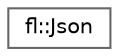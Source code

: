 digraph "Graphical Class Hierarchy"
{
 // INTERACTIVE_SVG=YES
 // LATEX_PDF_SIZE
  bgcolor="transparent";
  edge [fontname=Helvetica,fontsize=10,labelfontname=Helvetica,labelfontsize=10];
  node [fontname=Helvetica,fontsize=10,shape=box,height=0.2,width=0.4];
  rankdir="LR";
  Node0 [id="Node000000",label="fl::Json",height=0.2,width=0.4,color="grey40", fillcolor="white", style="filled",URL="$d4/d13/classfl_1_1_json.html",tooltip=" "];
}
